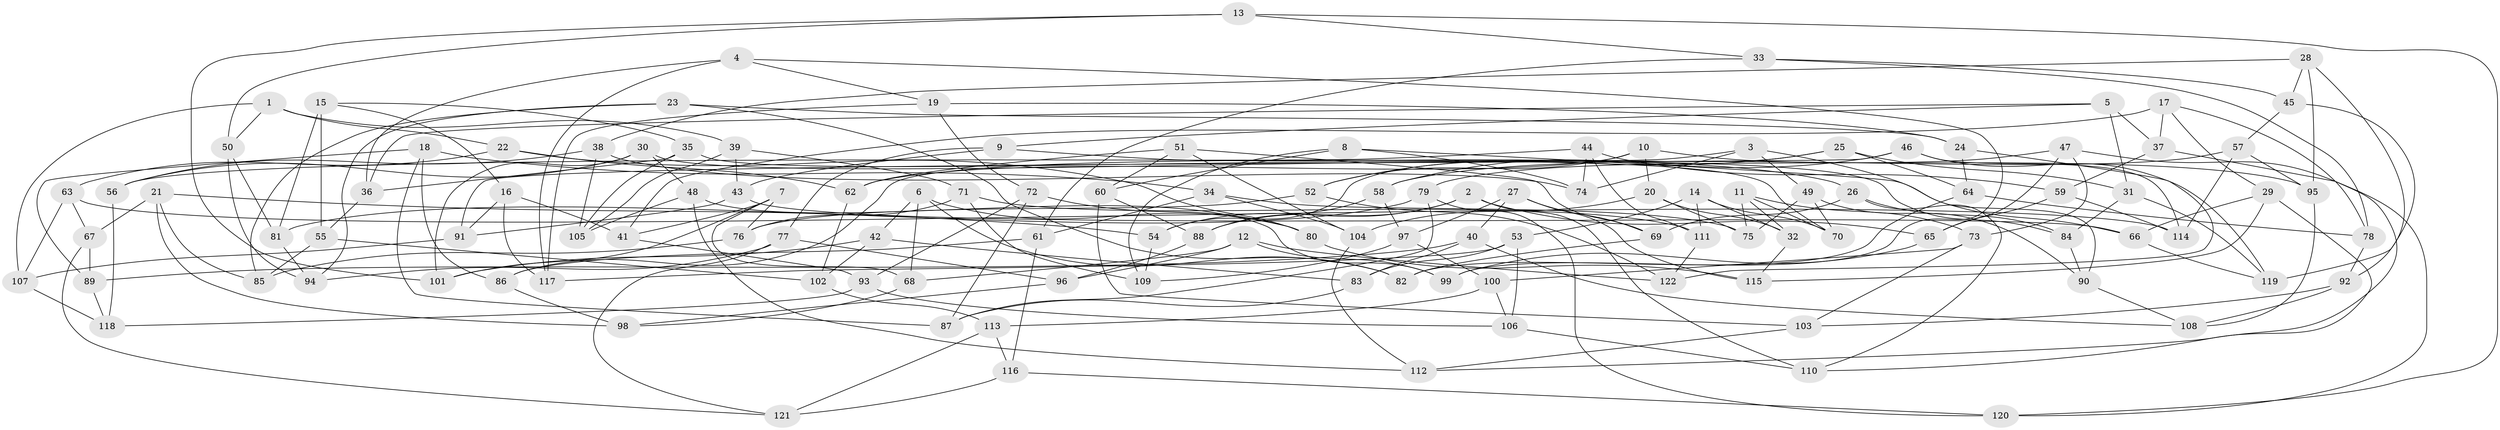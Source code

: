 // coarse degree distribution, {4: 0.3055555555555556, 6: 0.6111111111111112, 5: 0.08333333333333333}
// Generated by graph-tools (version 1.1) at 2025/42/03/06/25 10:42:23]
// undirected, 122 vertices, 244 edges
graph export_dot {
graph [start="1"]
  node [color=gray90,style=filled];
  1;
  2;
  3;
  4;
  5;
  6;
  7;
  8;
  9;
  10;
  11;
  12;
  13;
  14;
  15;
  16;
  17;
  18;
  19;
  20;
  21;
  22;
  23;
  24;
  25;
  26;
  27;
  28;
  29;
  30;
  31;
  32;
  33;
  34;
  35;
  36;
  37;
  38;
  39;
  40;
  41;
  42;
  43;
  44;
  45;
  46;
  47;
  48;
  49;
  50;
  51;
  52;
  53;
  54;
  55;
  56;
  57;
  58;
  59;
  60;
  61;
  62;
  63;
  64;
  65;
  66;
  67;
  68;
  69;
  70;
  71;
  72;
  73;
  74;
  75;
  76;
  77;
  78;
  79;
  80;
  81;
  82;
  83;
  84;
  85;
  86;
  87;
  88;
  89;
  90;
  91;
  92;
  93;
  94;
  95;
  96;
  97;
  98;
  99;
  100;
  101;
  102;
  103;
  104;
  105;
  106;
  107;
  108;
  109;
  110;
  111;
  112;
  113;
  114;
  115;
  116;
  117;
  118;
  119;
  120;
  121;
  122;
  1 -- 39;
  1 -- 50;
  1 -- 107;
  1 -- 22;
  2 -- 88;
  2 -- 65;
  2 -- 54;
  2 -- 110;
  3 -- 74;
  3 -- 90;
  3 -- 86;
  3 -- 49;
  4 -- 117;
  4 -- 36;
  4 -- 99;
  4 -- 19;
  5 -- 31;
  5 -- 36;
  5 -- 37;
  5 -- 9;
  6 -- 80;
  6 -- 42;
  6 -- 68;
  6 -- 82;
  7 -- 68;
  7 -- 41;
  7 -- 76;
  7 -- 101;
  8 -- 74;
  8 -- 109;
  8 -- 66;
  8 -- 60;
  9 -- 43;
  9 -- 77;
  9 -- 26;
  10 -- 95;
  10 -- 20;
  10 -- 62;
  10 -- 52;
  11 -- 70;
  11 -- 75;
  11 -- 73;
  11 -- 32;
  12 -- 99;
  12 -- 122;
  12 -- 68;
  12 -- 96;
  13 -- 33;
  13 -- 101;
  13 -- 50;
  13 -- 120;
  14 -- 111;
  14 -- 32;
  14 -- 53;
  14 -- 70;
  15 -- 55;
  15 -- 16;
  15 -- 81;
  15 -- 35;
  16 -- 117;
  16 -- 41;
  16 -- 91;
  17 -- 37;
  17 -- 78;
  17 -- 41;
  17 -- 29;
  18 -- 89;
  18 -- 87;
  18 -- 34;
  18 -- 86;
  19 -- 72;
  19 -- 117;
  19 -- 24;
  20 -- 32;
  20 -- 104;
  20 -- 75;
  21 -- 98;
  21 -- 54;
  21 -- 67;
  21 -- 85;
  22 -- 63;
  22 -- 62;
  22 -- 80;
  23 -- 24;
  23 -- 82;
  23 -- 94;
  23 -- 85;
  24 -- 122;
  24 -- 64;
  25 -- 54;
  25 -- 64;
  25 -- 52;
  25 -- 31;
  26 -- 84;
  26 -- 110;
  26 -- 69;
  27 -- 97;
  27 -- 115;
  27 -- 69;
  27 -- 40;
  28 -- 45;
  28 -- 95;
  28 -- 119;
  28 -- 38;
  29 -- 110;
  29 -- 66;
  29 -- 115;
  30 -- 84;
  30 -- 48;
  30 -- 56;
  30 -- 101;
  31 -- 84;
  31 -- 119;
  32 -- 115;
  33 -- 45;
  33 -- 78;
  33 -- 61;
  34 -- 61;
  34 -- 75;
  34 -- 104;
  35 -- 105;
  35 -- 36;
  35 -- 70;
  36 -- 55;
  37 -- 59;
  37 -- 112;
  38 -- 74;
  38 -- 105;
  38 -- 56;
  39 -- 71;
  39 -- 105;
  39 -- 43;
  40 -- 89;
  40 -- 83;
  40 -- 108;
  41 -- 93;
  42 -- 102;
  42 -- 83;
  42 -- 101;
  43 -- 66;
  43 -- 91;
  44 -- 56;
  44 -- 111;
  44 -- 59;
  44 -- 74;
  45 -- 92;
  45 -- 57;
  46 -- 119;
  46 -- 114;
  46 -- 58;
  46 -- 91;
  47 -- 73;
  47 -- 120;
  47 -- 79;
  47 -- 65;
  48 -- 99;
  48 -- 105;
  48 -- 112;
  49 -- 90;
  49 -- 70;
  49 -- 75;
  50 -- 81;
  50 -- 94;
  51 -- 60;
  51 -- 104;
  51 -- 62;
  51 -- 69;
  52 -- 76;
  52 -- 122;
  53 -- 106;
  53 -- 117;
  53 -- 83;
  54 -- 109;
  55 -- 102;
  55 -- 85;
  56 -- 118;
  57 -- 95;
  57 -- 58;
  57 -- 114;
  58 -- 97;
  58 -- 88;
  59 -- 114;
  59 -- 65;
  60 -- 88;
  60 -- 103;
  61 -- 116;
  61 -- 86;
  62 -- 102;
  63 -- 67;
  63 -- 107;
  63 -- 114;
  64 -- 82;
  64 -- 78;
  65 -- 99;
  66 -- 119;
  67 -- 89;
  67 -- 121;
  68 -- 98;
  69 -- 82;
  71 -- 76;
  71 -- 109;
  71 -- 111;
  72 -- 80;
  72 -- 93;
  72 -- 87;
  73 -- 103;
  73 -- 100;
  76 -- 85;
  77 -- 96;
  77 -- 94;
  77 -- 121;
  78 -- 92;
  79 -- 120;
  79 -- 81;
  79 -- 87;
  80 -- 115;
  81 -- 94;
  83 -- 87;
  84 -- 90;
  86 -- 98;
  88 -- 96;
  89 -- 118;
  90 -- 108;
  91 -- 107;
  92 -- 103;
  92 -- 108;
  93 -- 106;
  93 -- 118;
  95 -- 108;
  96 -- 98;
  97 -- 109;
  97 -- 100;
  100 -- 106;
  100 -- 113;
  102 -- 113;
  103 -- 112;
  104 -- 112;
  106 -- 110;
  107 -- 118;
  111 -- 122;
  113 -- 116;
  113 -- 121;
  116 -- 120;
  116 -- 121;
}
